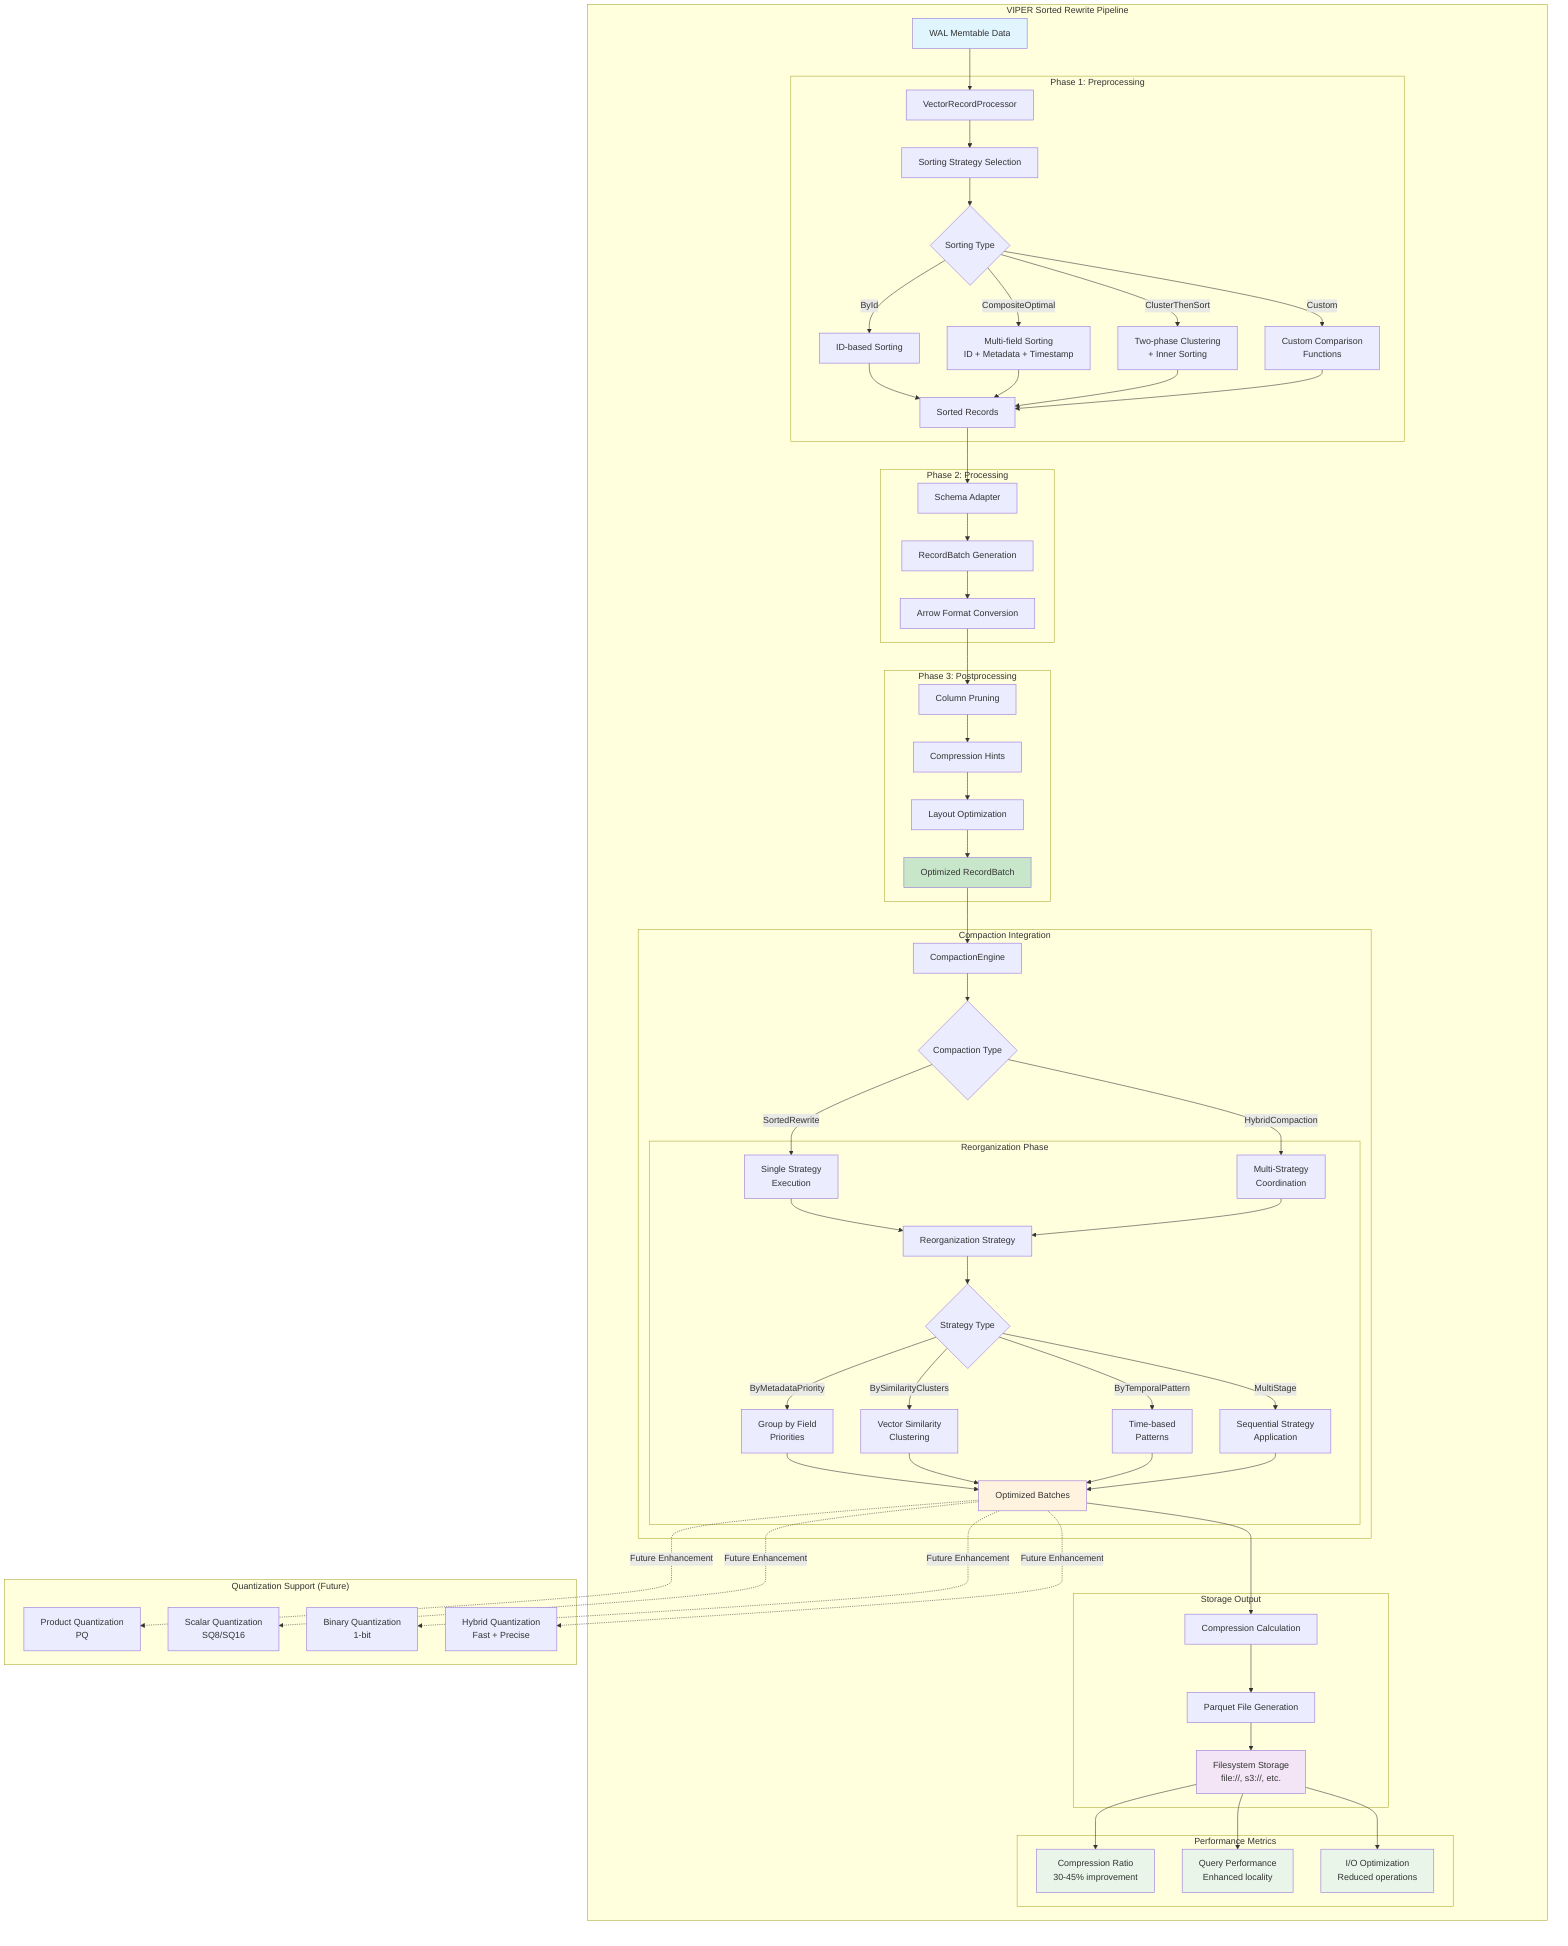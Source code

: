 graph TB
    subgraph "VIPER Sorted Rewrite Pipeline"
        A[WAL Memtable Data] --> B[VectorRecordProcessor]
        
        subgraph "Phase 1: Preprocessing"
            B --> C[Sorting Strategy Selection]
            C --> D{Sorting Type}
            D -->|ById| E[ID-based Sorting]
            D -->|CompositeOptimal| F[Multi-field Sorting<br/>ID + Metadata + Timestamp]
            D -->|ClusterThenSort| G[Two-phase Clustering<br/>+ Inner Sorting]
            D -->|Custom| H[Custom Comparison<br/>Functions]
            E --> I[Sorted Records]
            F --> I
            G --> I
            H --> I
        end
        
        subgraph "Phase 2: Processing"
            I --> J[Schema Adapter]
            J --> K[RecordBatch Generation]
            K --> L[Arrow Format Conversion]
        end
        
        subgraph "Phase 3: Postprocessing"
            L --> M[Column Pruning]
            M --> N[Compression Hints]
            N --> O[Layout Optimization]
            O --> P[Optimized RecordBatch]
        end
        
        subgraph "Compaction Integration"
            P --> Q[CompactionEngine]
            Q --> R{Compaction Type}
            R -->|SortedRewrite| S[Single Strategy<br/>Execution]
            R -->|HybridCompaction| T[Multi-Strategy<br/>Coordination]
            
            subgraph "Reorganization Phase"
                S --> U[Reorganization Strategy]
                T --> U
                U --> V{Strategy Type}
                V -->|ByMetadataPriority| W[Group by Field<br/>Priorities]
                V -->|BySimilarityClusters| X[Vector Similarity<br/>Clustering]
                V -->|ByTemporalPattern| Y[Time-based<br/>Patterns]
                V -->|MultiStage| Z[Sequential Strategy<br/>Application]
                W --> AA[Optimized Batches]
                X --> AA
                Y --> AA
                Z --> AA
            end
        end
        
        subgraph "Storage Output"
            AA --> BB[Compression Calculation]
            BB --> CC[Parquet File Generation]
            CC --> DD[Filesystem Storage<br/>file://, s3://, etc.]
        end
        
        subgraph "Performance Metrics"
            DD --> EE[Compression Ratio<br/>30-45% improvement]
            DD --> FF[Query Performance<br/>Enhanced locality]
            DD --> GG[I/O Optimization<br/>Reduced operations]
        end
    end
    
    subgraph "Quantization Support (Future)"
        HH[Product Quantization<br/>PQ]
        II[Scalar Quantization<br/>SQ8/SQ16]
        JJ[Binary Quantization<br/>1-bit]
        KK[Hybrid Quantization<br/>Fast + Precise]
        
        AA -.->|Future Enhancement| HH
        AA -.->|Future Enhancement| II
        AA -.->|Future Enhancement| JJ
        AA -.->|Future Enhancement| KK
    end
    
    style A fill:#e1f5fe
    style P fill:#c8e6c9
    style AA fill:#fff3e0
    style DD fill:#f3e5f5
    style EE fill:#e8f5e8
    style FF fill:#e8f5e8
    style GG fill:#e8f5e8